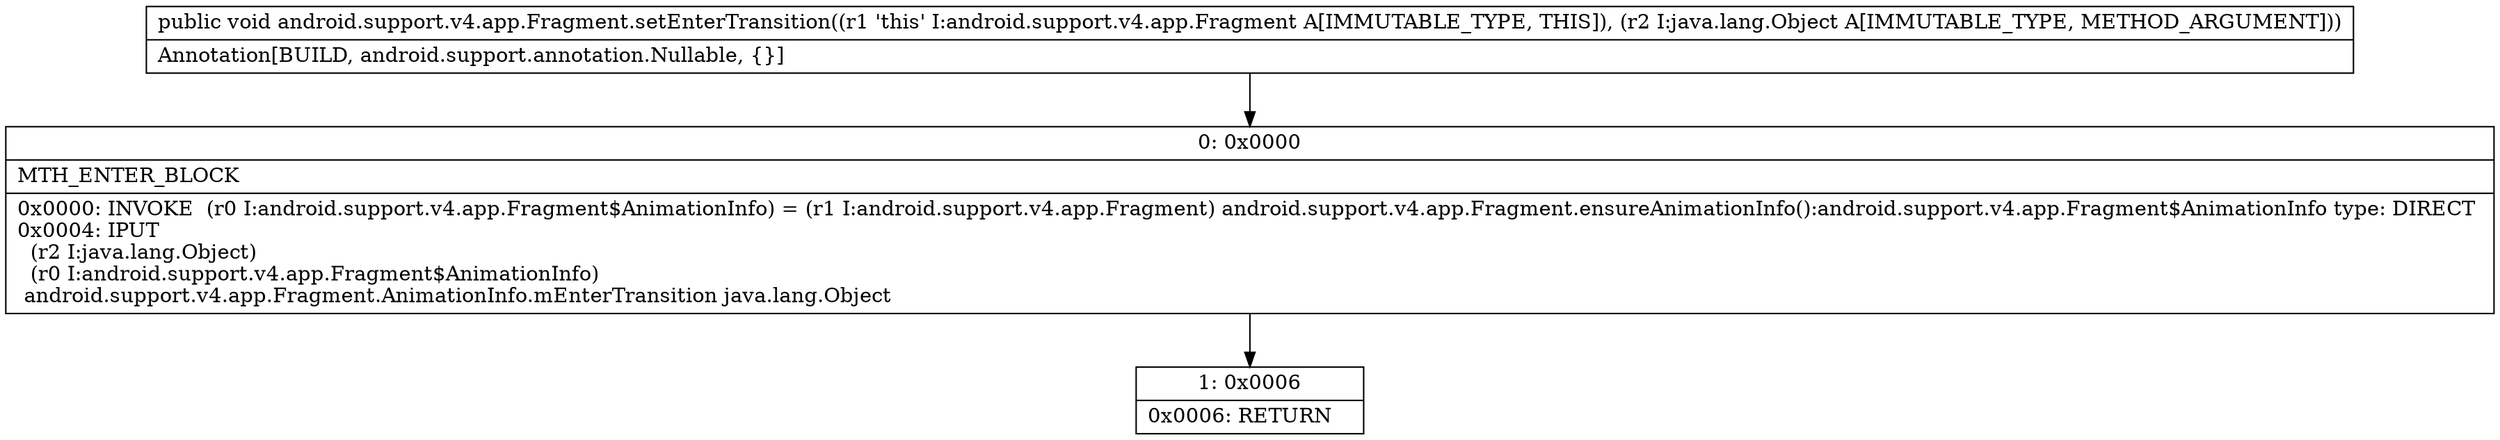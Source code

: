 digraph "CFG forandroid.support.v4.app.Fragment.setEnterTransition(Ljava\/lang\/Object;)V" {
Node_0 [shape=record,label="{0\:\ 0x0000|MTH_ENTER_BLOCK\l|0x0000: INVOKE  (r0 I:android.support.v4.app.Fragment$AnimationInfo) = (r1 I:android.support.v4.app.Fragment) android.support.v4.app.Fragment.ensureAnimationInfo():android.support.v4.app.Fragment$AnimationInfo type: DIRECT \l0x0004: IPUT  \l  (r2 I:java.lang.Object)\l  (r0 I:android.support.v4.app.Fragment$AnimationInfo)\l android.support.v4.app.Fragment.AnimationInfo.mEnterTransition java.lang.Object \l}"];
Node_1 [shape=record,label="{1\:\ 0x0006|0x0006: RETURN   \l}"];
MethodNode[shape=record,label="{public void android.support.v4.app.Fragment.setEnterTransition((r1 'this' I:android.support.v4.app.Fragment A[IMMUTABLE_TYPE, THIS]), (r2 I:java.lang.Object A[IMMUTABLE_TYPE, METHOD_ARGUMENT]))  | Annotation[BUILD, android.support.annotation.Nullable, \{\}]\l}"];
MethodNode -> Node_0;
Node_0 -> Node_1;
}


